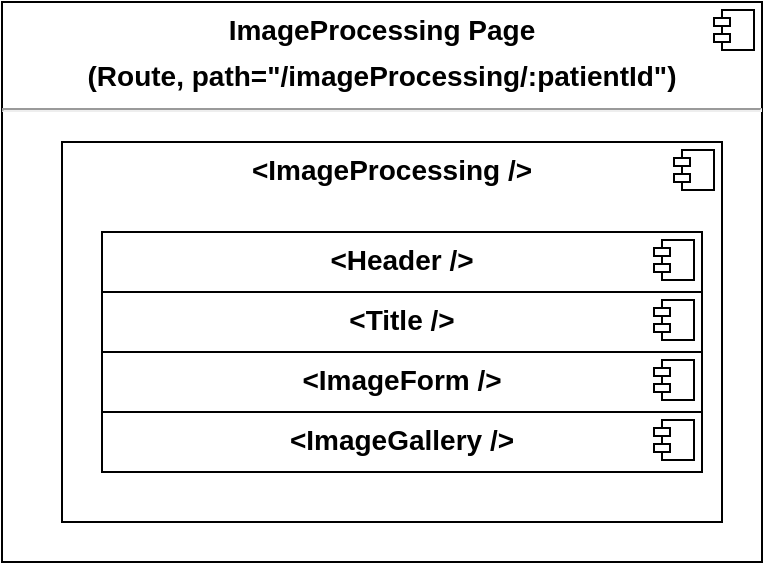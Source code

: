 <mxfile version="14.7.7" type="device"><diagram id="ysgPeC2FkFEhuHelxKbi" name="Page-1"><mxGraphModel dx="1422" dy="737" grid="1" gridSize="10" guides="1" tooltips="1" connect="1" arrows="1" fold="1" page="1" pageScale="1" pageWidth="827" pageHeight="1169" math="0" shadow="0"><root><mxCell id="0"/><mxCell id="1" parent="0"/><mxCell id="Ya9RFifed5jnRbiFhZSs-1" value="&lt;p style=&quot;margin: 6px 0px 0px ; text-align: center ; font-size: 14px&quot;&gt;&lt;b style=&quot;font-size: 14px&quot;&gt;ImageProcessing Page&lt;/b&gt;&lt;/p&gt;&lt;p style=&quot;margin: 6px 0px 0px ; text-align: center ; font-size: 14px&quot;&gt;&lt;b style=&quot;font-size: 14px&quot;&gt;(Route, path=&quot;/imageProcessing/:patientId&quot;)&lt;/b&gt;&lt;/p&gt;&lt;hr style=&quot;font-size: 14px&quot;&gt;&lt;p style=&quot;margin: 0px 0px 0px 8px ; font-size: 14px&quot;&gt;&lt;br style=&quot;font-size: 14px&quot;&gt;&lt;/p&gt;" style="align=left;overflow=fill;html=1;dropTarget=0;fontSize=14;spacing=2;" vertex="1" parent="1"><mxGeometry x="220" y="50" width="380" height="280" as="geometry"/></mxCell><mxCell id="Ya9RFifed5jnRbiFhZSs-2" value="" style="shape=component;jettyWidth=8;jettyHeight=4;fontSize=14;spacing=2;" vertex="1" parent="Ya9RFifed5jnRbiFhZSs-1"><mxGeometry x="1" width="20" height="20" relative="1" as="geometry"><mxPoint x="-24" y="4" as="offset"/></mxGeometry></mxCell><mxCell id="Ya9RFifed5jnRbiFhZSs-3" value="&lt;p style=&quot;margin: 6px 0px 0px ; text-align: center ; font-size: 14px&quot;&gt;&lt;b style=&quot;font-size: 14px&quot;&gt;&amp;lt;ImageProcessing /&amp;gt;&lt;/b&gt;&lt;/p&gt;" style="align=left;overflow=fill;html=1;dropTarget=0;fontSize=14;spacing=2;" vertex="1" parent="1"><mxGeometry x="250" y="120" width="330" height="190" as="geometry"/></mxCell><mxCell id="Ya9RFifed5jnRbiFhZSs-4" value="" style="shape=component;jettyWidth=8;jettyHeight=4;fontSize=14;spacing=2;" vertex="1" parent="Ya9RFifed5jnRbiFhZSs-3"><mxGeometry x="1" width="20" height="20" relative="1" as="geometry"><mxPoint x="-24" y="4" as="offset"/></mxGeometry></mxCell><mxCell id="Ya9RFifed5jnRbiFhZSs-5" value="&lt;p style=&quot;margin: 6px 0px 0px; text-align: center; font-size: 14px;&quot;&gt;&lt;b style=&quot;font-size: 14px;&quot;&gt;&amp;lt;Header /&amp;gt;&lt;/b&gt;&lt;/p&gt;" style="align=left;overflow=fill;html=1;dropTarget=0;fontSize=14;spacing=2;" vertex="1" parent="1"><mxGeometry x="270" y="165" width="300" height="30" as="geometry"/></mxCell><mxCell id="Ya9RFifed5jnRbiFhZSs-6" value="" style="shape=component;jettyWidth=8;jettyHeight=4;fontSize=14;spacing=2;" vertex="1" parent="Ya9RFifed5jnRbiFhZSs-5"><mxGeometry x="1" width="20" height="20" relative="1" as="geometry"><mxPoint x="-24" y="4" as="offset"/></mxGeometry></mxCell><mxCell id="Ya9RFifed5jnRbiFhZSs-7" value="&lt;p style=&quot;margin: 6px 0px 0px ; text-align: center ; font-size: 14px&quot;&gt;&lt;b style=&quot;font-size: 14px&quot;&gt;&amp;lt;ImageForm /&amp;gt;&lt;/b&gt;&lt;br style=&quot;font-size: 14px&quot;&gt;&lt;/p&gt;" style="align=left;overflow=fill;html=1;dropTarget=0;fontSize=14;spacing=2;" vertex="1" parent="1"><mxGeometry x="270" y="225" width="300" height="30" as="geometry"/></mxCell><mxCell id="Ya9RFifed5jnRbiFhZSs-8" value="" style="shape=component;jettyWidth=8;jettyHeight=4;fontSize=14;spacing=2;" vertex="1" parent="Ya9RFifed5jnRbiFhZSs-7"><mxGeometry x="1" width="20" height="20" relative="1" as="geometry"><mxPoint x="-24" y="4" as="offset"/></mxGeometry></mxCell><mxCell id="Ya9RFifed5jnRbiFhZSs-9" value="&lt;p style=&quot;margin: 6px 0px 0px; text-align: center; font-size: 14px;&quot;&gt;&lt;b style=&quot;font-size: 14px;&quot;&gt;&amp;lt;Title /&amp;gt;&lt;/b&gt;&lt;/p&gt;" style="align=left;overflow=fill;html=1;dropTarget=0;fontSize=14;spacing=2;" vertex="1" parent="1"><mxGeometry x="270" y="195" width="300" height="30" as="geometry"/></mxCell><mxCell id="Ya9RFifed5jnRbiFhZSs-10" value="" style="shape=component;jettyWidth=8;jettyHeight=4;fontSize=14;spacing=2;" vertex="1" parent="Ya9RFifed5jnRbiFhZSs-9"><mxGeometry x="1" width="20" height="20" relative="1" as="geometry"><mxPoint x="-24" y="4" as="offset"/></mxGeometry></mxCell><mxCell id="Ya9RFifed5jnRbiFhZSs-11" value="&lt;p style=&quot;margin: 6px 0px 0px ; text-align: center ; font-size: 14px&quot;&gt;&lt;b style=&quot;font-size: 14px&quot;&gt;&amp;lt;ImageGallery /&amp;gt;&lt;/b&gt;&lt;br style=&quot;font-size: 14px&quot;&gt;&lt;/p&gt;" style="align=left;overflow=fill;html=1;dropTarget=0;fontSize=14;spacing=2;" vertex="1" parent="1"><mxGeometry x="270" y="255" width="300" height="30" as="geometry"/></mxCell><mxCell id="Ya9RFifed5jnRbiFhZSs-12" value="" style="shape=component;jettyWidth=8;jettyHeight=4;fontSize=14;spacing=2;" vertex="1" parent="Ya9RFifed5jnRbiFhZSs-11"><mxGeometry x="1" width="20" height="20" relative="1" as="geometry"><mxPoint x="-24" y="4" as="offset"/></mxGeometry></mxCell></root></mxGraphModel></diagram></mxfile>